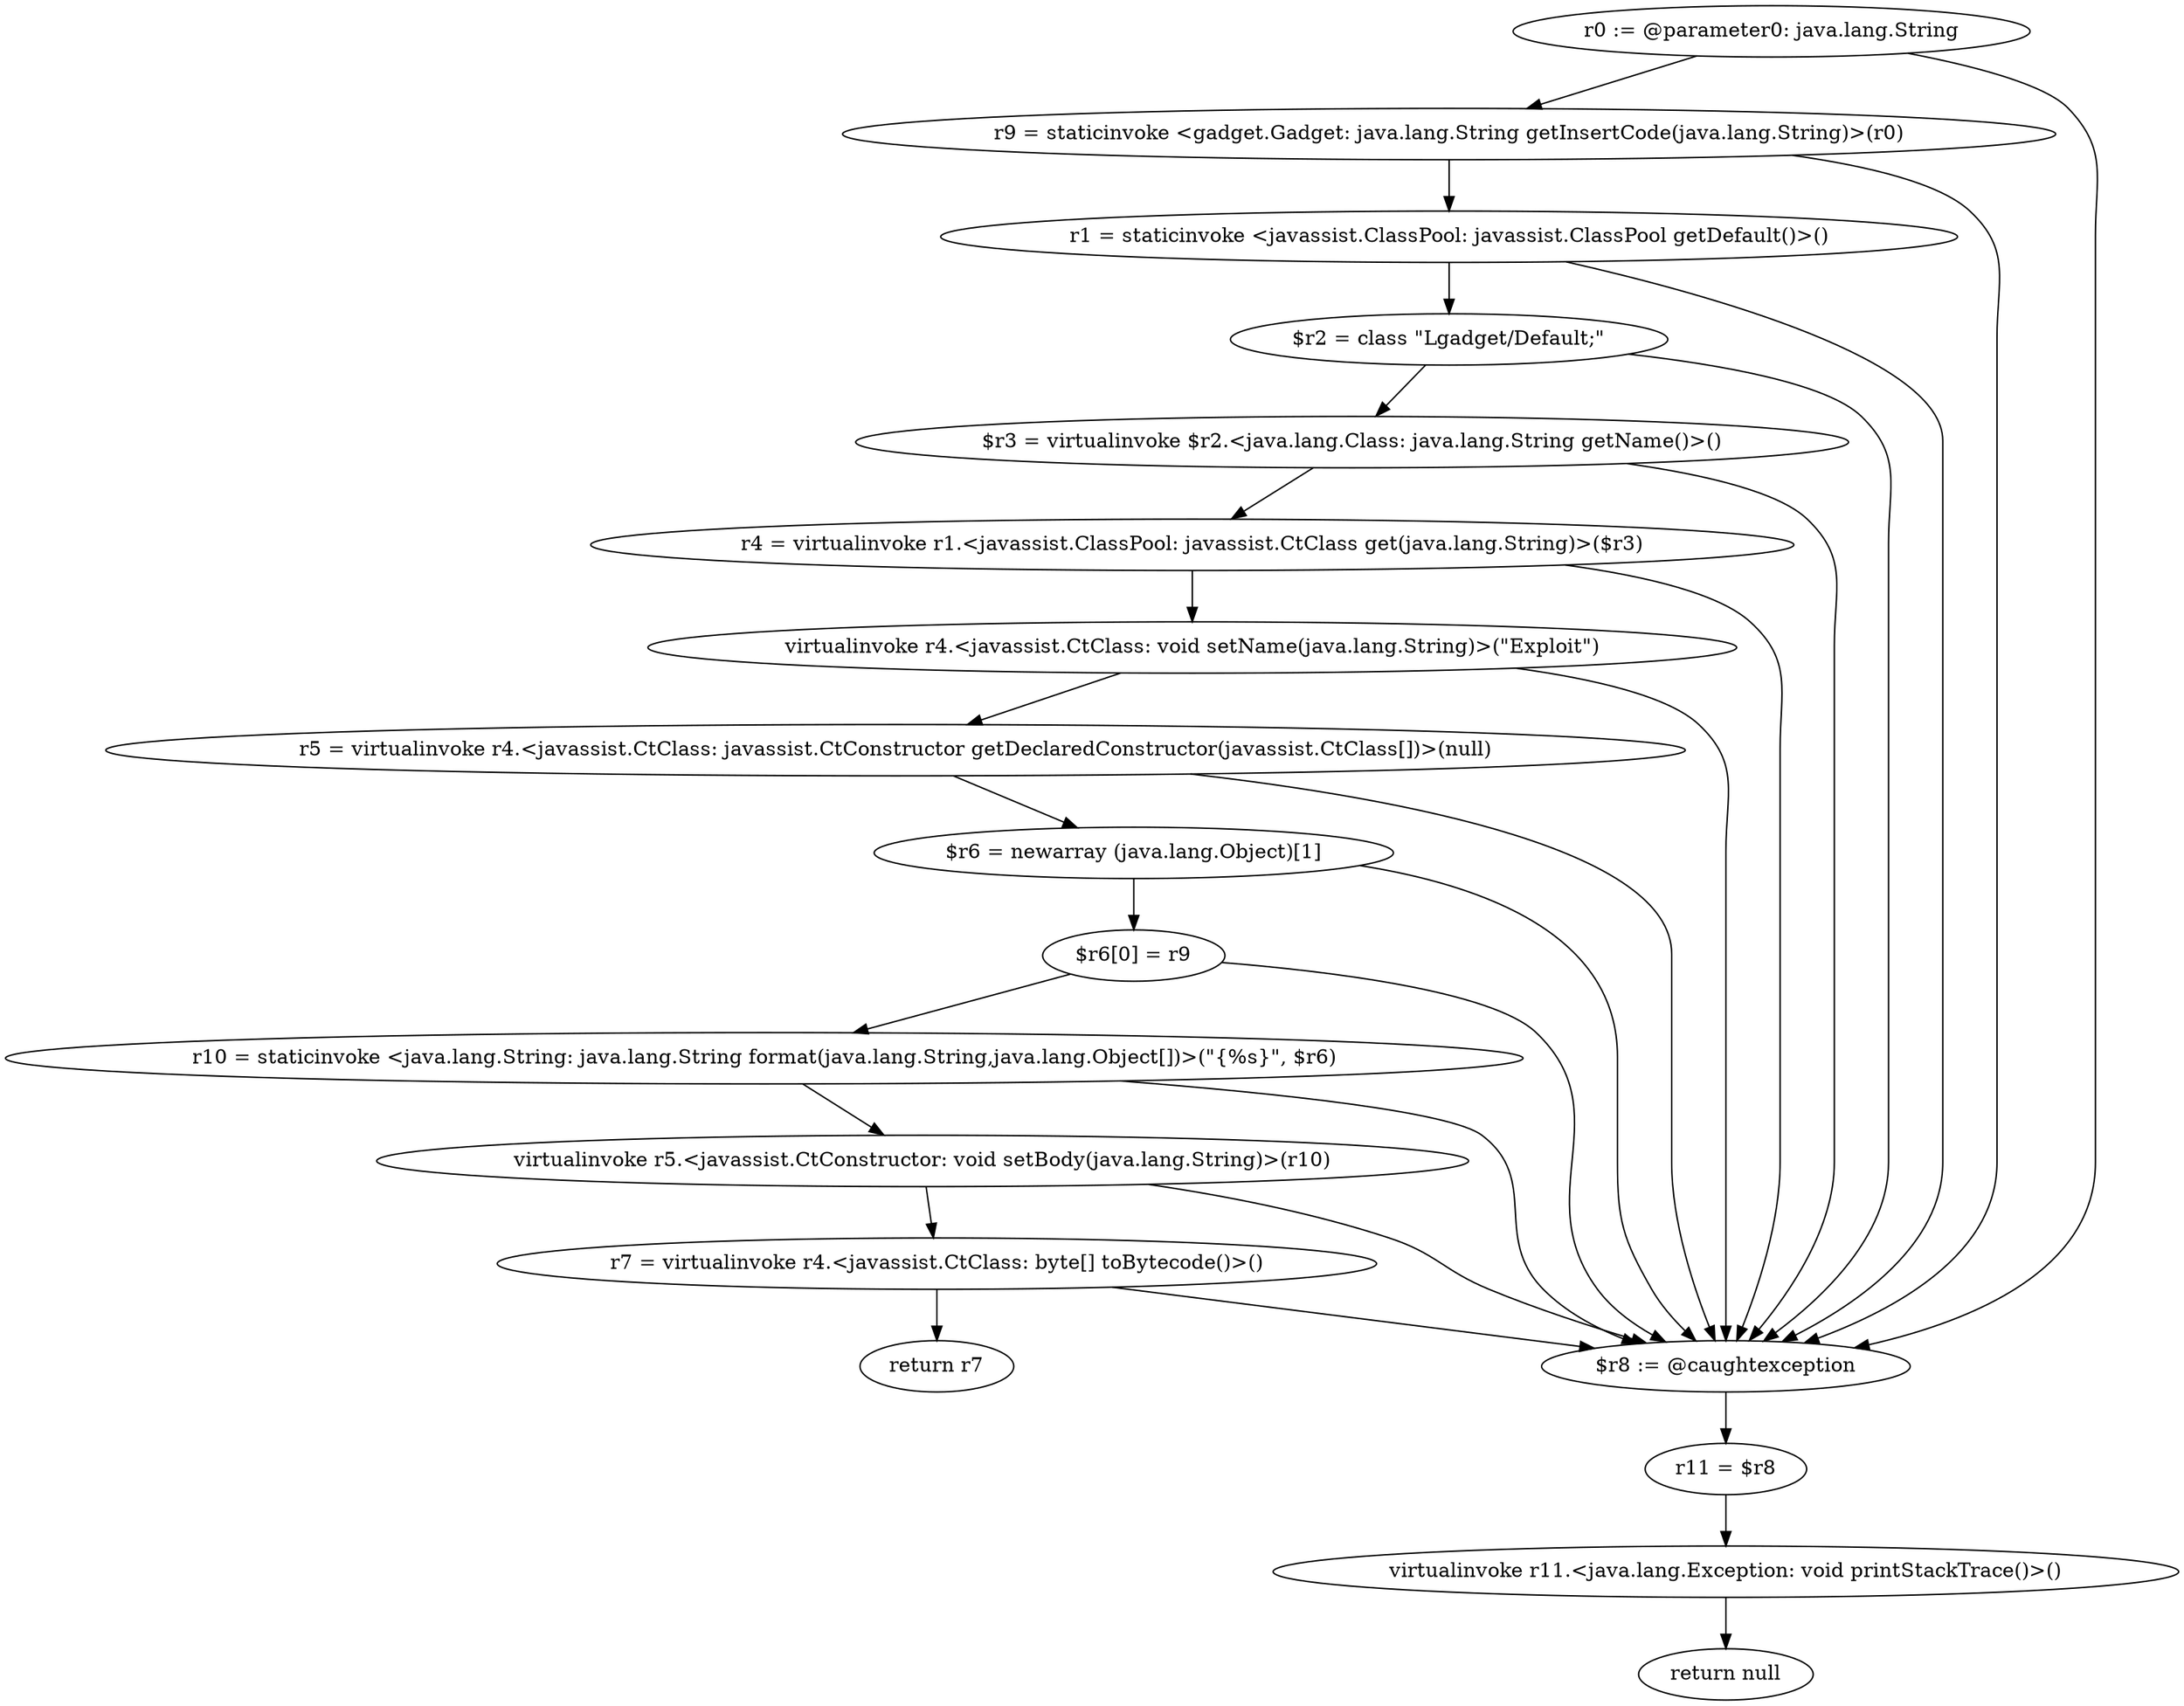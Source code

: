 digraph "unitGraph" {
    "r0 := @parameter0: java.lang.String"
    "r9 = staticinvoke <gadget.Gadget: java.lang.String getInsertCode(java.lang.String)>(r0)"
    "r1 = staticinvoke <javassist.ClassPool: javassist.ClassPool getDefault()>()"
    "$r2 = class \"Lgadget/Default;\""
    "$r3 = virtualinvoke $r2.<java.lang.Class: java.lang.String getName()>()"
    "r4 = virtualinvoke r1.<javassist.ClassPool: javassist.CtClass get(java.lang.String)>($r3)"
    "virtualinvoke r4.<javassist.CtClass: void setName(java.lang.String)>(\"Exploit\")"
    "r5 = virtualinvoke r4.<javassist.CtClass: javassist.CtConstructor getDeclaredConstructor(javassist.CtClass[])>(null)"
    "$r6 = newarray (java.lang.Object)[1]"
    "$r6[0] = r9"
    "r10 = staticinvoke <java.lang.String: java.lang.String format(java.lang.String,java.lang.Object[])>(\"{%s}\", $r6)"
    "virtualinvoke r5.<javassist.CtConstructor: void setBody(java.lang.String)>(r10)"
    "r7 = virtualinvoke r4.<javassist.CtClass: byte[] toBytecode()>()"
    "return r7"
    "$r8 := @caughtexception"
    "r11 = $r8"
    "virtualinvoke r11.<java.lang.Exception: void printStackTrace()>()"
    "return null"
    "r0 := @parameter0: java.lang.String"->"r9 = staticinvoke <gadget.Gadget: java.lang.String getInsertCode(java.lang.String)>(r0)";
    "r0 := @parameter0: java.lang.String"->"$r8 := @caughtexception";
    "r9 = staticinvoke <gadget.Gadget: java.lang.String getInsertCode(java.lang.String)>(r0)"->"r1 = staticinvoke <javassist.ClassPool: javassist.ClassPool getDefault()>()";
    "r9 = staticinvoke <gadget.Gadget: java.lang.String getInsertCode(java.lang.String)>(r0)"->"$r8 := @caughtexception";
    "r1 = staticinvoke <javassist.ClassPool: javassist.ClassPool getDefault()>()"->"$r2 = class \"Lgadget/Default;\"";
    "r1 = staticinvoke <javassist.ClassPool: javassist.ClassPool getDefault()>()"->"$r8 := @caughtexception";
    "$r2 = class \"Lgadget/Default;\""->"$r3 = virtualinvoke $r2.<java.lang.Class: java.lang.String getName()>()";
    "$r2 = class \"Lgadget/Default;\""->"$r8 := @caughtexception";
    "$r3 = virtualinvoke $r2.<java.lang.Class: java.lang.String getName()>()"->"r4 = virtualinvoke r1.<javassist.ClassPool: javassist.CtClass get(java.lang.String)>($r3)";
    "$r3 = virtualinvoke $r2.<java.lang.Class: java.lang.String getName()>()"->"$r8 := @caughtexception";
    "r4 = virtualinvoke r1.<javassist.ClassPool: javassist.CtClass get(java.lang.String)>($r3)"->"virtualinvoke r4.<javassist.CtClass: void setName(java.lang.String)>(\"Exploit\")";
    "r4 = virtualinvoke r1.<javassist.ClassPool: javassist.CtClass get(java.lang.String)>($r3)"->"$r8 := @caughtexception";
    "virtualinvoke r4.<javassist.CtClass: void setName(java.lang.String)>(\"Exploit\")"->"r5 = virtualinvoke r4.<javassist.CtClass: javassist.CtConstructor getDeclaredConstructor(javassist.CtClass[])>(null)";
    "virtualinvoke r4.<javassist.CtClass: void setName(java.lang.String)>(\"Exploit\")"->"$r8 := @caughtexception";
    "r5 = virtualinvoke r4.<javassist.CtClass: javassist.CtConstructor getDeclaredConstructor(javassist.CtClass[])>(null)"->"$r6 = newarray (java.lang.Object)[1]";
    "r5 = virtualinvoke r4.<javassist.CtClass: javassist.CtConstructor getDeclaredConstructor(javassist.CtClass[])>(null)"->"$r8 := @caughtexception";
    "$r6 = newarray (java.lang.Object)[1]"->"$r6[0] = r9";
    "$r6 = newarray (java.lang.Object)[1]"->"$r8 := @caughtexception";
    "$r6[0] = r9"->"r10 = staticinvoke <java.lang.String: java.lang.String format(java.lang.String,java.lang.Object[])>(\"{%s}\", $r6)";
    "$r6[0] = r9"->"$r8 := @caughtexception";
    "r10 = staticinvoke <java.lang.String: java.lang.String format(java.lang.String,java.lang.Object[])>(\"{%s}\", $r6)"->"virtualinvoke r5.<javassist.CtConstructor: void setBody(java.lang.String)>(r10)";
    "r10 = staticinvoke <java.lang.String: java.lang.String format(java.lang.String,java.lang.Object[])>(\"{%s}\", $r6)"->"$r8 := @caughtexception";
    "virtualinvoke r5.<javassist.CtConstructor: void setBody(java.lang.String)>(r10)"->"r7 = virtualinvoke r4.<javassist.CtClass: byte[] toBytecode()>()";
    "virtualinvoke r5.<javassist.CtConstructor: void setBody(java.lang.String)>(r10)"->"$r8 := @caughtexception";
    "r7 = virtualinvoke r4.<javassist.CtClass: byte[] toBytecode()>()"->"return r7";
    "r7 = virtualinvoke r4.<javassist.CtClass: byte[] toBytecode()>()"->"$r8 := @caughtexception";
    "$r8 := @caughtexception"->"r11 = $r8";
    "r11 = $r8"->"virtualinvoke r11.<java.lang.Exception: void printStackTrace()>()";
    "virtualinvoke r11.<java.lang.Exception: void printStackTrace()>()"->"return null";
}

